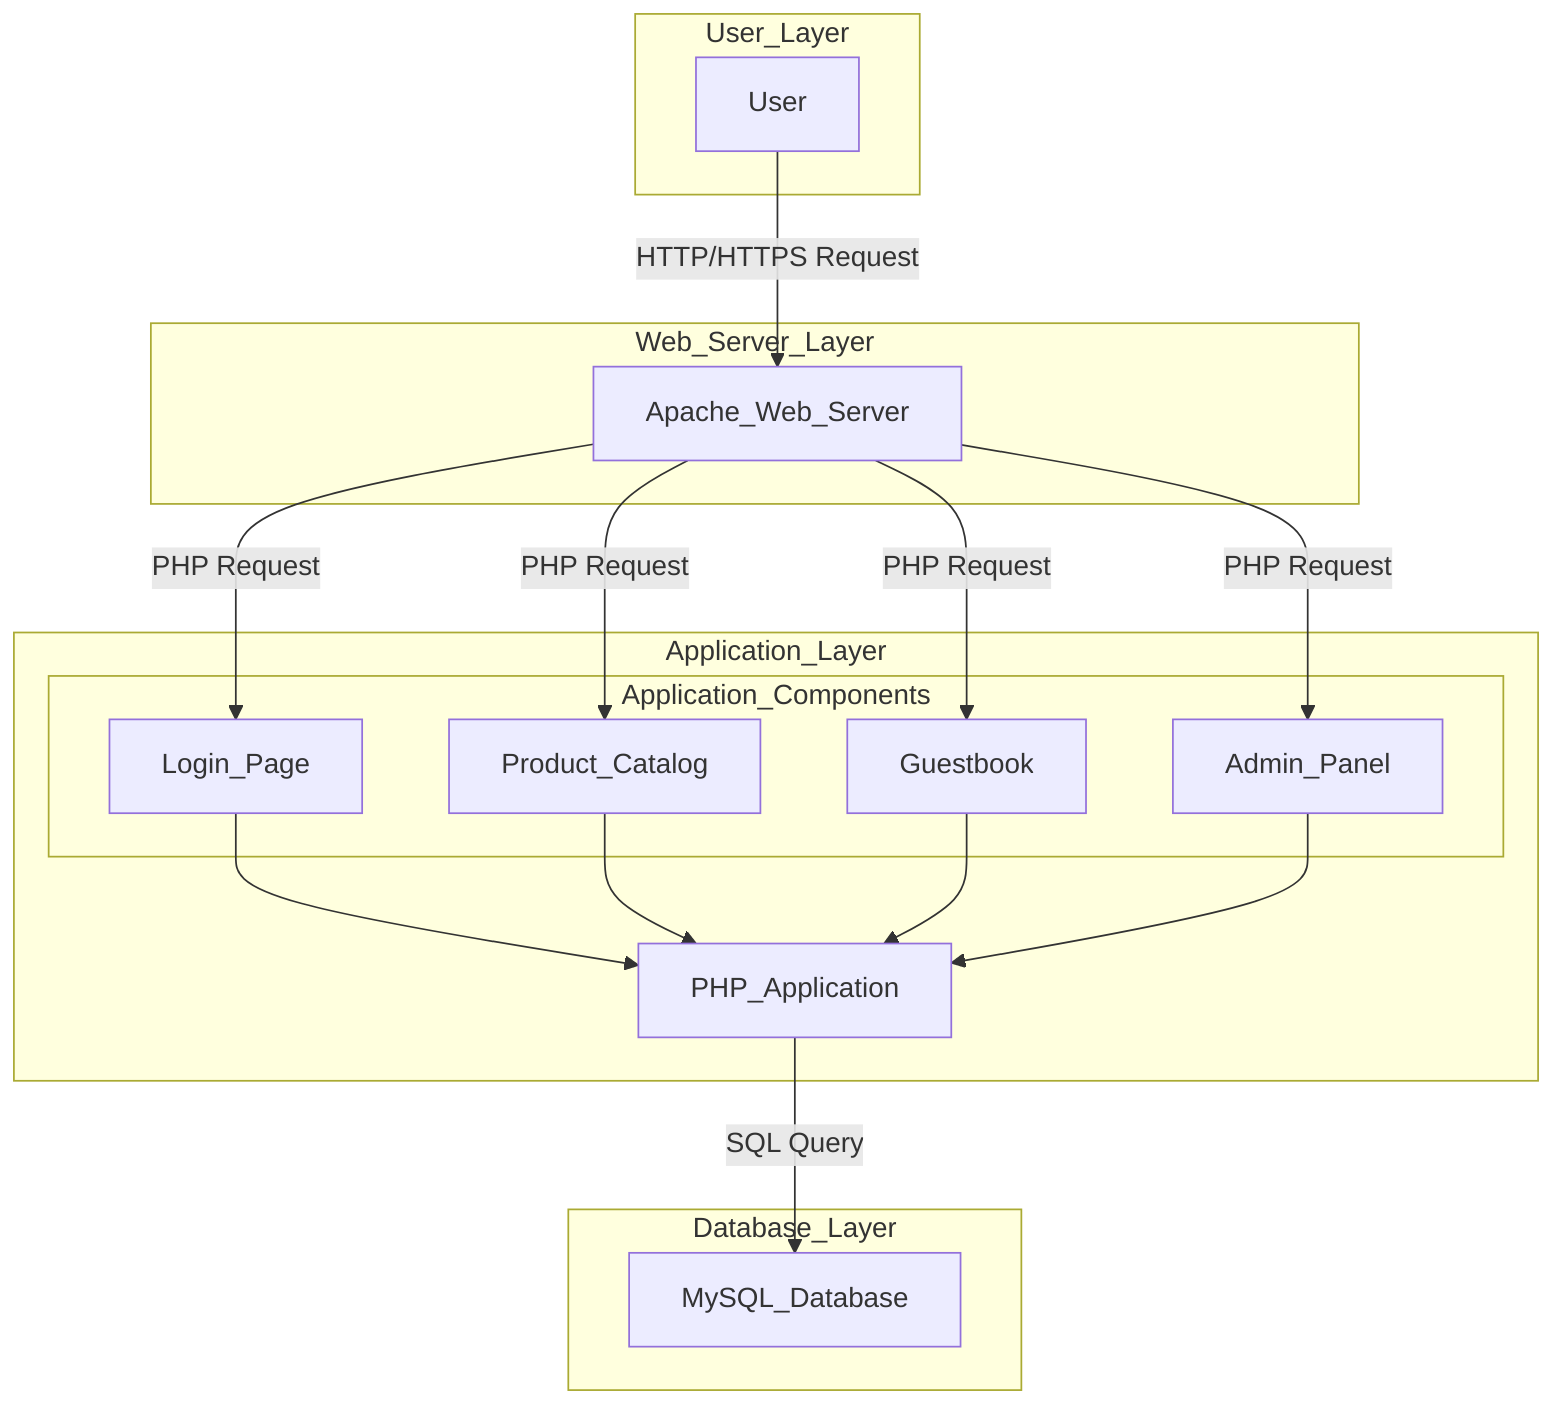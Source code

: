 graph TD
    subgraph User_Layer
        User
    end

    subgraph Web_Server_Layer
        Apache_Web_Server
    end

    subgraph Application_Layer
        subgraph Application_Components
            Login_Page
            Product_Catalog
            Guestbook
            Admin_Panel
        end
        PHP_Application
    end

    subgraph Database_Layer
        MySQL_Database
    end

    User -->|HTTP/HTTPS Request| Apache_Web_Server
    Apache_Web_Server -->|PHP Request| Login_Page
    Apache_Web_Server -->|PHP Request| Product_Catalog
    Apache_Web_Server -->|PHP Request| Guestbook
    Apache_Web_Server -->|PHP Request| Admin_Panel
    
    Login_Page --> PHP_Application
    Product_Catalog --> PHP_Application
    Guestbook --> PHP_Application
    Admin_Panel --> PHP_Application

    PHP_Application -->|SQL Query| MySQL_Database